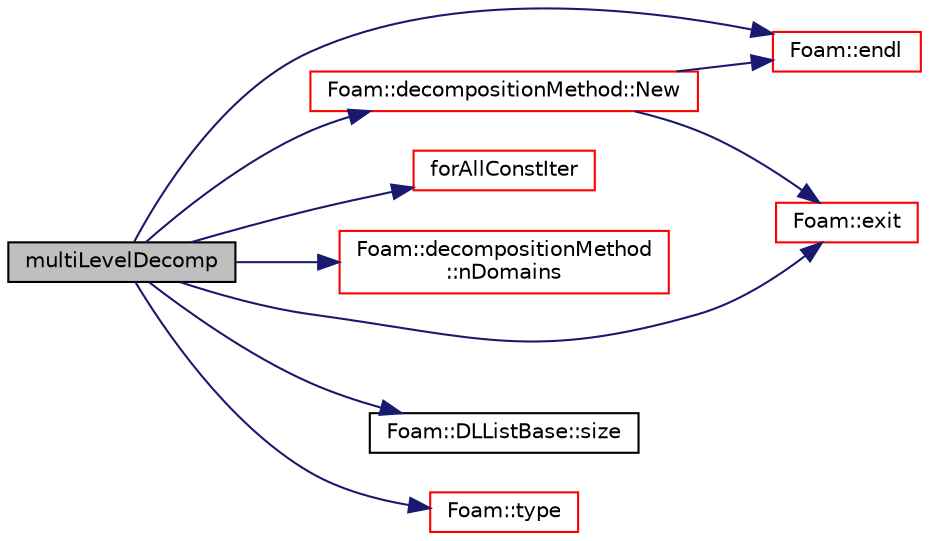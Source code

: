 digraph "multiLevelDecomp"
{
  bgcolor="transparent";
  edge [fontname="Helvetica",fontsize="10",labelfontname="Helvetica",labelfontsize="10"];
  node [fontname="Helvetica",fontsize="10",shape=record];
  rankdir="LR";
  Node1 [label="multiLevelDecomp",height=0.2,width=0.4,color="black", fillcolor="grey75", style="filled", fontcolor="black"];
  Node1 -> Node2 [color="midnightblue",fontsize="10",style="solid",fontname="Helvetica"];
  Node2 [label="Foam::endl",height=0.2,width=0.4,color="red",URL="$a10733.html#a2db8fe02a0d3909e9351bb4275b23ce4",tooltip="Add newline and flush stream. "];
  Node1 -> Node3 [color="midnightblue",fontsize="10",style="solid",fontname="Helvetica"];
  Node3 [label="Foam::exit",height=0.2,width=0.4,color="red",URL="$a10733.html#a06ca7250d8e89caf05243ec094843642"];
  Node1 -> Node4 [color="midnightblue",fontsize="10",style="solid",fontname="Helvetica"];
  Node4 [label="forAllConstIter",height=0.2,width=0.4,color="red",URL="$a02960.html#ae21e2836509b0fa7f7cedf6493b11b09"];
  Node1 -> Node5 [color="midnightblue",fontsize="10",style="solid",fontname="Helvetica"];
  Node5 [label="Foam::decompositionMethod\l::nDomains",height=0.2,width=0.4,color="red",URL="$a00505.html#ab3fd1a007997d79b113c82cbbd5dba7f"];
  Node1 -> Node6 [color="midnightblue",fontsize="10",style="solid",fontname="Helvetica"];
  Node6 [label="Foam::decompositionMethod::New",height=0.2,width=0.4,color="red",URL="$a00505.html#a47ca28831643e4a7962a948aeef1a8e5",tooltip="Return a reference to the selected decomposition method. "];
  Node6 -> Node2 [color="midnightblue",fontsize="10",style="solid",fontname="Helvetica"];
  Node6 -> Node3 [color="midnightblue",fontsize="10",style="solid",fontname="Helvetica"];
  Node1 -> Node7 [color="midnightblue",fontsize="10",style="solid",fontname="Helvetica"];
  Node7 [label="Foam::DLListBase::size",height=0.2,width=0.4,color="black",URL="$a00572.html#a723361dc2020160f5492e8fe2d09fa44",tooltip="Return number of elements in list. "];
  Node1 -> Node8 [color="midnightblue",fontsize="10",style="solid",fontname="Helvetica"];
  Node8 [label="Foam::type",height=0.2,width=0.4,color="red",URL="$a10733.html#aec48583af672626378f501eb9fc32cd1",tooltip="Return the file type: DIRECTORY or FILE. "];
}
